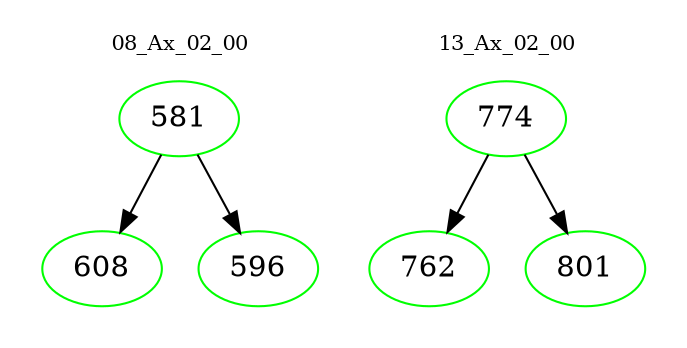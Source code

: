 digraph{
subgraph cluster_0 {
color = white
label = "08_Ax_02_00";
fontsize=10;
T0_581 [label="581", color="green"]
T0_581 -> T0_608 [color="black"]
T0_608 [label="608", color="green"]
T0_581 -> T0_596 [color="black"]
T0_596 [label="596", color="green"]
}
subgraph cluster_1 {
color = white
label = "13_Ax_02_00";
fontsize=10;
T1_774 [label="774", color="green"]
T1_774 -> T1_762 [color="black"]
T1_762 [label="762", color="green"]
T1_774 -> T1_801 [color="black"]
T1_801 [label="801", color="green"]
}
}
